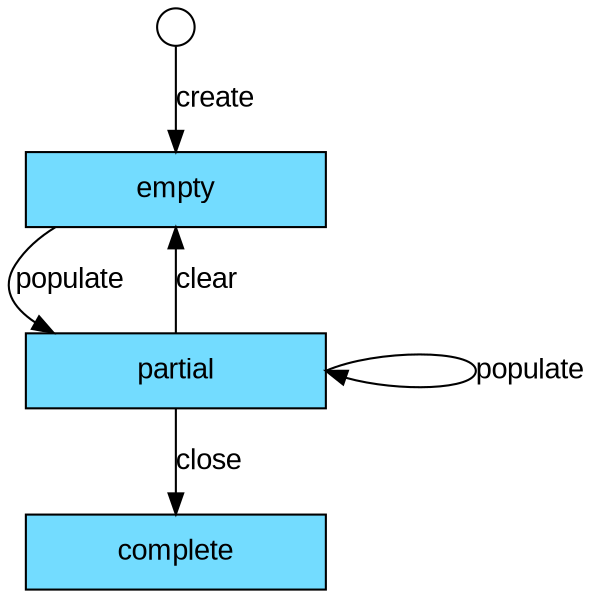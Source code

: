 digraph {
    graph[nodesep=1];
    node[
        shape="box",
        fillcolor="#73DCFF",
        style="filled",
        fontname="Arial",
        width=2
    ];
    edge[fontname="Arial"];

    null[label="", fillcolor="transparent", shape="point", width=0.25];

    null -> empty[label="create"];
    empty -> partial[label="populate"];
    partial:e -> partial:e[label="populate"];
    partial -> empty[label="clear"];
    partial -> complete[label="close"];
}